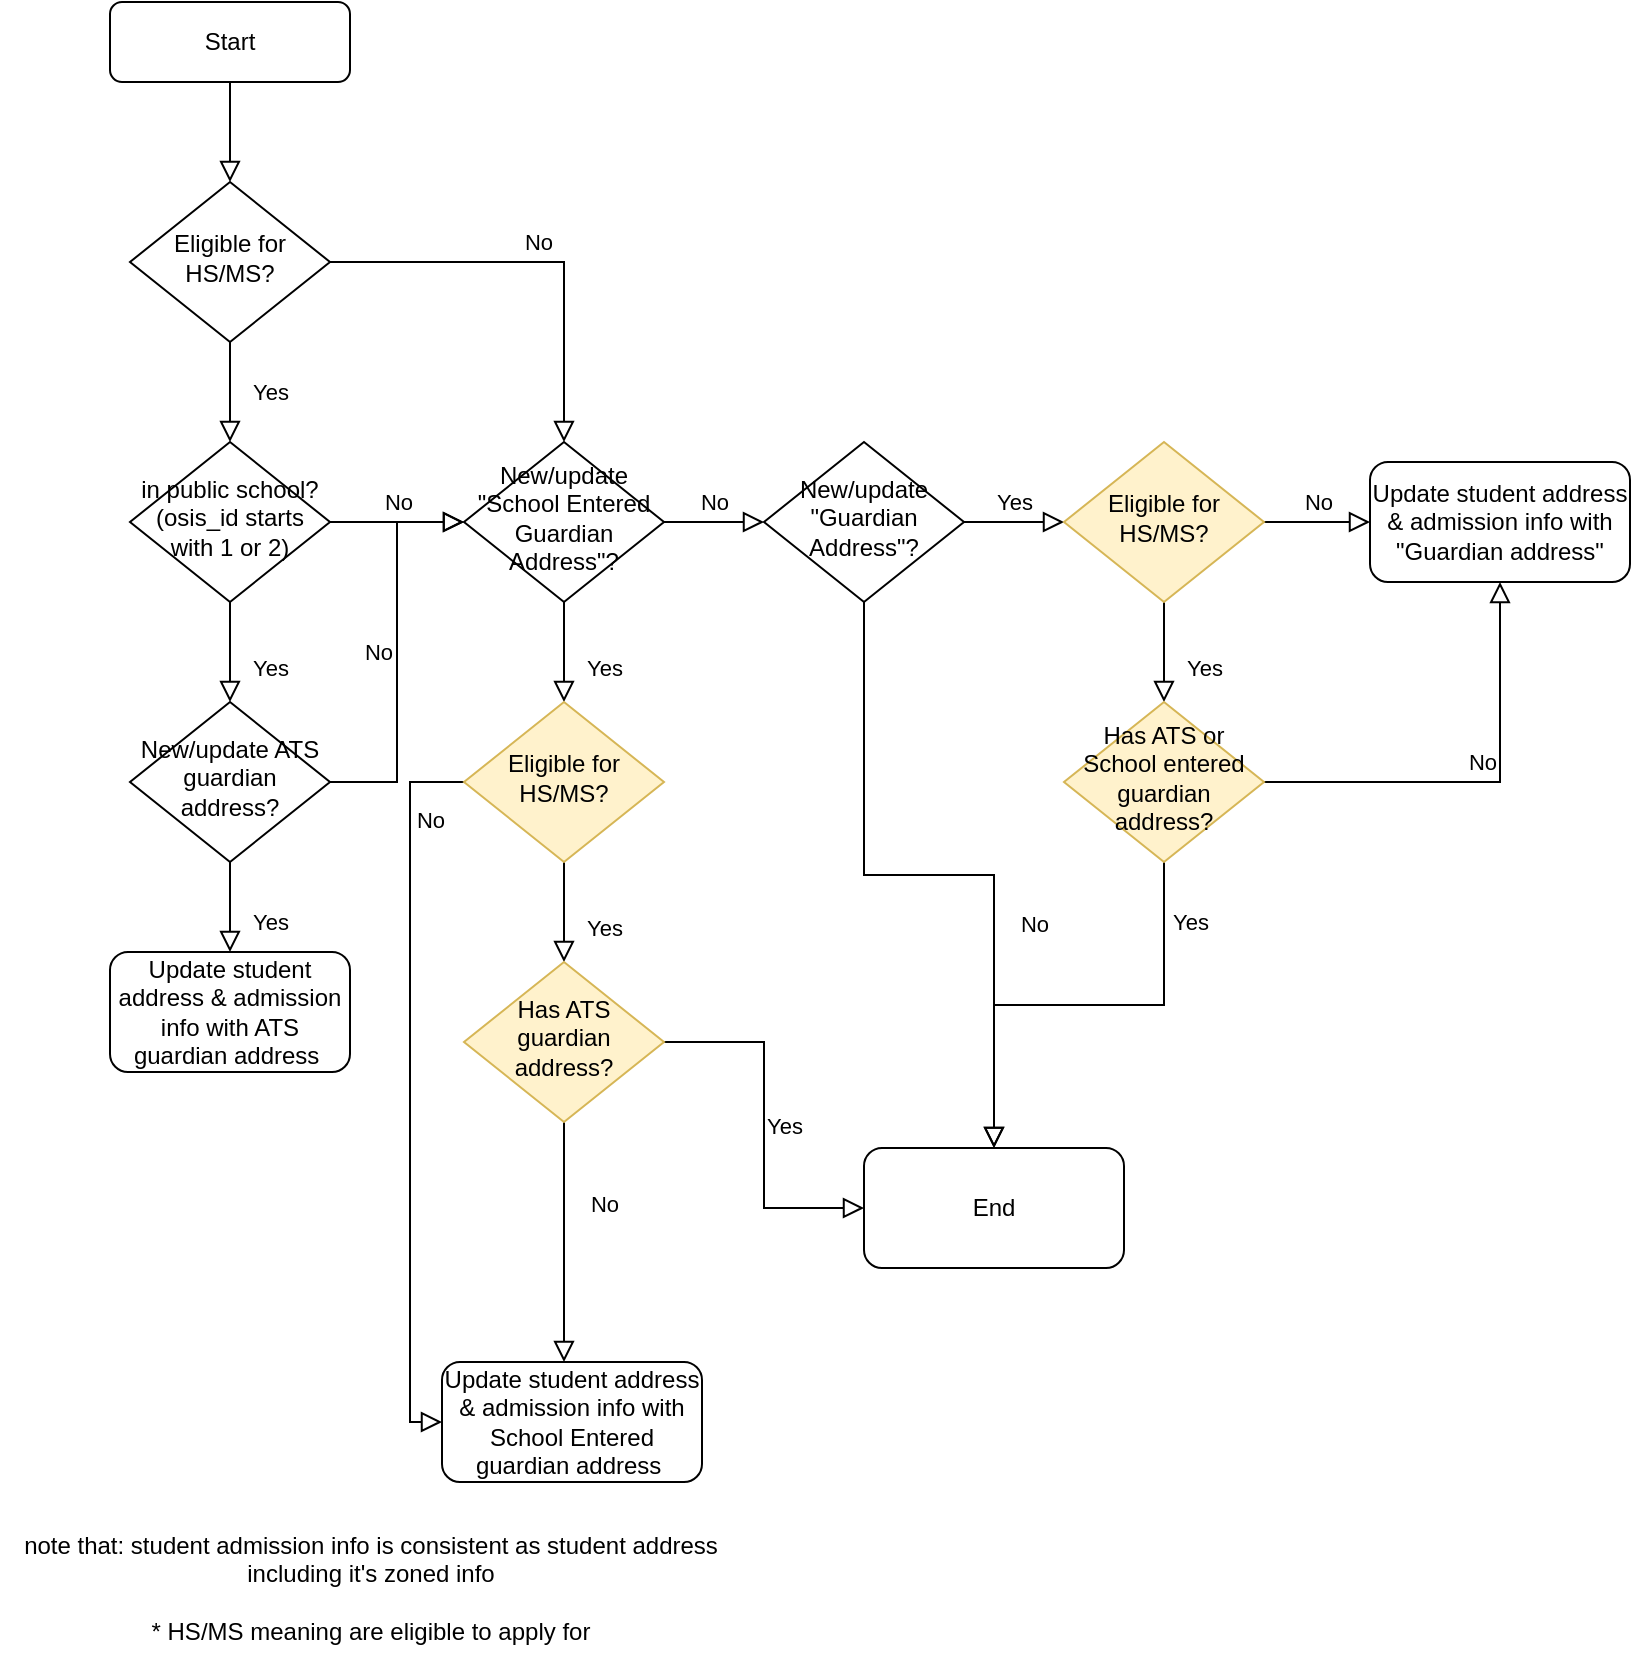 <mxfile version="20.5.1" type="github">
  <diagram id="C5RBs43oDa-KdzZeNtuy" name="Page-1">
    <mxGraphModel dx="2668" dy="658" grid="1" gridSize="10" guides="1" tooltips="1" connect="1" arrows="1" fold="1" page="1" pageScale="1" pageWidth="827" pageHeight="1169" math="0" shadow="0">
      <root>
        <mxCell id="WIyWlLk6GJQsqaUBKTNV-0" />
        <mxCell id="WIyWlLk6GJQsqaUBKTNV-1" parent="WIyWlLk6GJQsqaUBKTNV-0" />
        <mxCell id="WIyWlLk6GJQsqaUBKTNV-2" value="" style="rounded=0;html=1;jettySize=auto;orthogonalLoop=1;fontSize=11;endArrow=block;endFill=0;endSize=8;strokeWidth=1;shadow=0;labelBackgroundColor=none;edgeStyle=orthogonalEdgeStyle;" parent="WIyWlLk6GJQsqaUBKTNV-1" source="WIyWlLk6GJQsqaUBKTNV-3" target="WIyWlLk6GJQsqaUBKTNV-6" edge="1">
          <mxGeometry relative="1" as="geometry" />
        </mxCell>
        <mxCell id="WIyWlLk6GJQsqaUBKTNV-3" value="Start" style="rounded=1;whiteSpace=wrap;html=1;fontSize=12;glass=0;strokeWidth=1;shadow=0;" parent="WIyWlLk6GJQsqaUBKTNV-1" vertex="1">
          <mxGeometry x="-1475" y="22" width="120" height="40" as="geometry" />
        </mxCell>
        <mxCell id="WIyWlLk6GJQsqaUBKTNV-4" value="Yes" style="rounded=0;html=1;jettySize=auto;orthogonalLoop=1;fontSize=11;endArrow=block;endFill=0;endSize=8;strokeWidth=1;shadow=0;labelBackgroundColor=none;edgeStyle=orthogonalEdgeStyle;" parent="WIyWlLk6GJQsqaUBKTNV-1" source="WIyWlLk6GJQsqaUBKTNV-6" target="WIyWlLk6GJQsqaUBKTNV-10" edge="1">
          <mxGeometry y="20" relative="1" as="geometry">
            <mxPoint as="offset" />
          </mxGeometry>
        </mxCell>
        <mxCell id="WIyWlLk6GJQsqaUBKTNV-5" value="No" style="edgeStyle=orthogonalEdgeStyle;rounded=0;html=1;jettySize=auto;orthogonalLoop=1;fontSize=11;endArrow=block;endFill=0;endSize=8;strokeWidth=1;shadow=0;labelBackgroundColor=none;" parent="WIyWlLk6GJQsqaUBKTNV-1" source="WIyWlLk6GJQsqaUBKTNV-6" target="rzEQRnUU2mOkOvjP8USI-9" edge="1">
          <mxGeometry y="10" relative="1" as="geometry">
            <mxPoint as="offset" />
            <mxPoint x="-1315" y="152" as="targetPoint" />
          </mxGeometry>
        </mxCell>
        <mxCell id="WIyWlLk6GJQsqaUBKTNV-6" value="Eligible for HS/MS?" style="rhombus;whiteSpace=wrap;html=1;shadow=0;fontFamily=Helvetica;fontSize=12;align=center;strokeWidth=1;spacing=6;spacingTop=-4;" parent="WIyWlLk6GJQsqaUBKTNV-1" vertex="1">
          <mxGeometry x="-1465" y="112" width="100" height="80" as="geometry" />
        </mxCell>
        <mxCell id="WIyWlLk6GJQsqaUBKTNV-8" value="Yes" style="rounded=0;html=1;jettySize=auto;orthogonalLoop=1;fontSize=11;endArrow=block;endFill=0;endSize=8;strokeWidth=1;shadow=0;labelBackgroundColor=none;edgeStyle=orthogonalEdgeStyle;" parent="WIyWlLk6GJQsqaUBKTNV-1" source="WIyWlLk6GJQsqaUBKTNV-10" edge="1">
          <mxGeometry x="0.333" y="20" relative="1" as="geometry">
            <mxPoint as="offset" />
            <mxPoint x="-1415" y="372" as="targetPoint" />
          </mxGeometry>
        </mxCell>
        <mxCell id="WIyWlLk6GJQsqaUBKTNV-9" value="No" style="edgeStyle=orthogonalEdgeStyle;rounded=0;html=1;jettySize=auto;orthogonalLoop=1;fontSize=11;endArrow=block;endFill=0;endSize=8;strokeWidth=1;shadow=0;labelBackgroundColor=none;" parent="WIyWlLk6GJQsqaUBKTNV-1" source="WIyWlLk6GJQsqaUBKTNV-10" target="rzEQRnUU2mOkOvjP8USI-9" edge="1">
          <mxGeometry y="10" relative="1" as="geometry">
            <mxPoint as="offset" />
            <mxPoint x="-1348" y="282" as="sourcePoint" />
            <mxPoint x="-1298" y="282" as="targetPoint" />
          </mxGeometry>
        </mxCell>
        <mxCell id="WIyWlLk6GJQsqaUBKTNV-10" value="in public school?(osis_id starts with 1 or 2)" style="rhombus;whiteSpace=wrap;html=1;shadow=0;fontFamily=Helvetica;fontSize=12;align=center;strokeWidth=1;spacing=6;spacingTop=-4;" parent="WIyWlLk6GJQsqaUBKTNV-1" vertex="1">
          <mxGeometry x="-1465" y="242" width="100" height="80" as="geometry" />
        </mxCell>
        <mxCell id="rzEQRnUU2mOkOvjP8USI-1" value="note that: student admission info is consistent as student address&lt;br&gt;including it&#39;s zoned info&lt;br&gt;&lt;br&gt;* HS/MS meaning are eligible to apply for" style="text;html=1;align=center;verticalAlign=middle;resizable=0;points=[];autosize=1;strokeColor=none;fillColor=none;" parent="WIyWlLk6GJQsqaUBKTNV-1" vertex="1">
          <mxGeometry x="-1530" y="780" width="370" height="70" as="geometry" />
        </mxCell>
        <mxCell id="rzEQRnUU2mOkOvjP8USI-4" value="Yes" style="rounded=0;html=1;jettySize=auto;orthogonalLoop=1;fontSize=11;endArrow=block;endFill=0;endSize=8;strokeWidth=1;shadow=0;labelBackgroundColor=none;edgeStyle=orthogonalEdgeStyle;" parent="WIyWlLk6GJQsqaUBKTNV-1" source="rzEQRnUU2mOkOvjP8USI-6" target="rzEQRnUU2mOkOvjP8USI-26" edge="1">
          <mxGeometry x="0.333" y="20" relative="1" as="geometry">
            <mxPoint as="offset" />
            <mxPoint x="-1415" y="502" as="targetPoint" />
          </mxGeometry>
        </mxCell>
        <mxCell id="rzEQRnUU2mOkOvjP8USI-5" value="No" style="edgeStyle=orthogonalEdgeStyle;rounded=0;html=1;jettySize=auto;orthogonalLoop=1;fontSize=11;endArrow=block;endFill=0;endSize=8;strokeWidth=1;shadow=0;labelBackgroundColor=none;entryX=0;entryY=0.5;entryDx=0;entryDy=0;" parent="WIyWlLk6GJQsqaUBKTNV-1" source="rzEQRnUU2mOkOvjP8USI-6" target="rzEQRnUU2mOkOvjP8USI-9" edge="1">
          <mxGeometry y="10" relative="1" as="geometry">
            <mxPoint as="offset" />
            <mxPoint x="-1298" y="412" as="targetPoint" />
            <mxPoint x="-1348" y="412" as="sourcePoint" />
          </mxGeometry>
        </mxCell>
        <mxCell id="rzEQRnUU2mOkOvjP8USI-6" value="New/update ATS guardian address?" style="rhombus;whiteSpace=wrap;html=1;shadow=0;fontFamily=Helvetica;fontSize=12;align=center;strokeWidth=1;spacing=6;spacingTop=-4;" parent="WIyWlLk6GJQsqaUBKTNV-1" vertex="1">
          <mxGeometry x="-1465" y="372" width="100" height="80" as="geometry" />
        </mxCell>
        <mxCell id="rzEQRnUU2mOkOvjP8USI-7" value="Yes" style="rounded=0;html=1;jettySize=auto;orthogonalLoop=1;fontSize=11;endArrow=block;endFill=0;endSize=8;strokeWidth=1;shadow=0;labelBackgroundColor=none;edgeStyle=orthogonalEdgeStyle;" parent="WIyWlLk6GJQsqaUBKTNV-1" source="rzEQRnUU2mOkOvjP8USI-9" edge="1">
          <mxGeometry x="0.333" y="20" relative="1" as="geometry">
            <mxPoint as="offset" />
            <mxPoint x="-1248" y="372" as="targetPoint" />
          </mxGeometry>
        </mxCell>
        <mxCell id="rzEQRnUU2mOkOvjP8USI-8" value="No" style="edgeStyle=orthogonalEdgeStyle;rounded=0;html=1;jettySize=auto;orthogonalLoop=1;fontSize=11;endArrow=block;endFill=0;endSize=8;strokeWidth=1;shadow=0;labelBackgroundColor=none;" parent="WIyWlLk6GJQsqaUBKTNV-1" source="rzEQRnUU2mOkOvjP8USI-9" target="rzEQRnUU2mOkOvjP8USI-12" edge="1">
          <mxGeometry y="10" relative="1" as="geometry">
            <mxPoint as="offset" />
            <mxPoint x="-1148" y="282" as="targetPoint" />
          </mxGeometry>
        </mxCell>
        <mxCell id="rzEQRnUU2mOkOvjP8USI-9" value="New/update &quot;School Entered Guardian Address&quot;?" style="rhombus;whiteSpace=wrap;html=1;shadow=0;fontFamily=Helvetica;fontSize=12;align=center;strokeWidth=1;spacing=6;spacingTop=-4;" parent="WIyWlLk6GJQsqaUBKTNV-1" vertex="1">
          <mxGeometry x="-1298" y="242" width="100" height="80" as="geometry" />
        </mxCell>
        <mxCell id="rzEQRnUU2mOkOvjP8USI-10" value="No" style="rounded=0;html=1;jettySize=auto;orthogonalLoop=1;fontSize=11;endArrow=block;endFill=0;endSize=8;strokeWidth=1;shadow=0;labelBackgroundColor=none;edgeStyle=orthogonalEdgeStyle;" parent="WIyWlLk6GJQsqaUBKTNV-1" source="rzEQRnUU2mOkOvjP8USI-12" target="rzEQRnUU2mOkOvjP8USI-29" edge="1">
          <mxGeometry x="0.333" y="20" relative="1" as="geometry">
            <mxPoint as="offset" />
            <mxPoint x="-1098" y="372" as="targetPoint" />
          </mxGeometry>
        </mxCell>
        <mxCell id="rzEQRnUU2mOkOvjP8USI-11" value="Yes" style="edgeStyle=orthogonalEdgeStyle;rounded=0;html=1;jettySize=auto;orthogonalLoop=1;fontSize=11;endArrow=block;endFill=0;endSize=8;strokeWidth=1;shadow=0;labelBackgroundColor=none;" parent="WIyWlLk6GJQsqaUBKTNV-1" source="rzEQRnUU2mOkOvjP8USI-12" target="rzEQRnUU2mOkOvjP8USI-15" edge="1">
          <mxGeometry y="10" relative="1" as="geometry">
            <mxPoint as="offset" />
            <mxPoint x="-998" y="282" as="targetPoint" />
          </mxGeometry>
        </mxCell>
        <mxCell id="rzEQRnUU2mOkOvjP8USI-12" value="New/update &quot;Guardian Address&quot;?" style="rhombus;whiteSpace=wrap;html=1;shadow=0;fontFamily=Helvetica;fontSize=12;align=center;strokeWidth=1;spacing=6;spacingTop=-4;" parent="WIyWlLk6GJQsqaUBKTNV-1" vertex="1">
          <mxGeometry x="-1148" y="242" width="100" height="80" as="geometry" />
        </mxCell>
        <mxCell id="rzEQRnUU2mOkOvjP8USI-13" value="Yes" style="rounded=0;html=1;jettySize=auto;orthogonalLoop=1;fontSize=11;endArrow=block;endFill=0;endSize=8;strokeWidth=1;shadow=0;labelBackgroundColor=none;edgeStyle=orthogonalEdgeStyle;" parent="WIyWlLk6GJQsqaUBKTNV-1" source="rzEQRnUU2mOkOvjP8USI-15" edge="1">
          <mxGeometry x="0.333" y="20" relative="1" as="geometry">
            <mxPoint as="offset" />
            <mxPoint x="-948" y="372" as="targetPoint" />
          </mxGeometry>
        </mxCell>
        <mxCell id="rzEQRnUU2mOkOvjP8USI-14" value="No" style="edgeStyle=orthogonalEdgeStyle;rounded=0;html=1;jettySize=auto;orthogonalLoop=1;fontSize=11;endArrow=block;endFill=0;endSize=8;strokeWidth=1;shadow=0;labelBackgroundColor=none;" parent="WIyWlLk6GJQsqaUBKTNV-1" source="rzEQRnUU2mOkOvjP8USI-15" target="rzEQRnUU2mOkOvjP8USI-30" edge="1">
          <mxGeometry y="10" relative="1" as="geometry">
            <mxPoint as="offset" />
            <mxPoint x="-848" y="282" as="targetPoint" />
          </mxGeometry>
        </mxCell>
        <mxCell id="rzEQRnUU2mOkOvjP8USI-15" value="Eligible for HS/MS?" style="rhombus;whiteSpace=wrap;html=1;shadow=0;fontFamily=Helvetica;fontSize=12;align=center;strokeWidth=1;spacing=6;spacingTop=-4;fillColor=#fff2cc;strokeColor=#d6b656;" parent="WIyWlLk6GJQsqaUBKTNV-1" vertex="1">
          <mxGeometry x="-998" y="242" width="100" height="80" as="geometry" />
        </mxCell>
        <mxCell id="rzEQRnUU2mOkOvjP8USI-16" value="Yes" style="rounded=0;html=1;jettySize=auto;orthogonalLoop=1;fontSize=11;endArrow=block;endFill=0;endSize=8;strokeWidth=1;shadow=0;labelBackgroundColor=none;edgeStyle=orthogonalEdgeStyle;" parent="WIyWlLk6GJQsqaUBKTNV-1" source="rzEQRnUU2mOkOvjP8USI-18" target="rzEQRnUU2mOkOvjP8USI-29" edge="1">
          <mxGeometry x="-0.737" y="13" relative="1" as="geometry">
            <mxPoint as="offset" />
            <mxPoint x="-948" y="502" as="targetPoint" />
          </mxGeometry>
        </mxCell>
        <mxCell id="rzEQRnUU2mOkOvjP8USI-17" value="No" style="edgeStyle=orthogonalEdgeStyle;rounded=0;html=1;jettySize=auto;orthogonalLoop=1;fontSize=11;endArrow=block;endFill=0;endSize=8;strokeWidth=1;shadow=0;labelBackgroundColor=none;" parent="WIyWlLk6GJQsqaUBKTNV-1" source="rzEQRnUU2mOkOvjP8USI-18" target="rzEQRnUU2mOkOvjP8USI-30" edge="1">
          <mxGeometry y="10" relative="1" as="geometry">
            <mxPoint as="offset" />
            <mxPoint x="-848" y="412" as="targetPoint" />
          </mxGeometry>
        </mxCell>
        <mxCell id="rzEQRnUU2mOkOvjP8USI-18" value="Has ATS or School entered guardian address?" style="rhombus;whiteSpace=wrap;html=1;shadow=0;fontFamily=Helvetica;fontSize=12;align=center;strokeWidth=1;spacing=6;spacingTop=-4;fillColor=#fff2cc;strokeColor=#d6b656;" parent="WIyWlLk6GJQsqaUBKTNV-1" vertex="1">
          <mxGeometry x="-998" y="372" width="100" height="80" as="geometry" />
        </mxCell>
        <mxCell id="rzEQRnUU2mOkOvjP8USI-19" value="Yes" style="rounded=0;html=1;jettySize=auto;orthogonalLoop=1;fontSize=11;endArrow=block;endFill=0;endSize=8;strokeWidth=1;shadow=0;labelBackgroundColor=none;edgeStyle=orthogonalEdgeStyle;" parent="WIyWlLk6GJQsqaUBKTNV-1" source="rzEQRnUU2mOkOvjP8USI-21" edge="1">
          <mxGeometry x="0.333" y="20" relative="1" as="geometry">
            <mxPoint as="offset" />
            <mxPoint x="-1248" y="502" as="targetPoint" />
          </mxGeometry>
        </mxCell>
        <mxCell id="rzEQRnUU2mOkOvjP8USI-20" value="No" style="edgeStyle=orthogonalEdgeStyle;rounded=0;html=1;jettySize=auto;orthogonalLoop=1;fontSize=11;endArrow=block;endFill=0;endSize=8;strokeWidth=1;shadow=0;labelBackgroundColor=none;entryX=0;entryY=0.5;entryDx=0;entryDy=0;exitX=0;exitY=0.5;exitDx=0;exitDy=0;" parent="WIyWlLk6GJQsqaUBKTNV-1" source="rzEQRnUU2mOkOvjP8USI-21" target="rzEQRnUU2mOkOvjP8USI-28" edge="1">
          <mxGeometry x="-0.746" y="10" relative="1" as="geometry">
            <mxPoint as="offset" />
            <mxPoint x="-1148" y="412" as="targetPoint" />
            <Array as="points">
              <mxPoint x="-1325" y="412" />
              <mxPoint x="-1325" y="732" />
            </Array>
          </mxGeometry>
        </mxCell>
        <mxCell id="rzEQRnUU2mOkOvjP8USI-21" value="Eligible for HS/MS?" style="rhombus;whiteSpace=wrap;html=1;shadow=0;fontFamily=Helvetica;fontSize=12;align=center;strokeWidth=1;spacing=6;spacingTop=-4;fillColor=#fff2cc;strokeColor=#d6b656;" parent="WIyWlLk6GJQsqaUBKTNV-1" vertex="1">
          <mxGeometry x="-1298" y="372" width="100" height="80" as="geometry" />
        </mxCell>
        <mxCell id="rzEQRnUU2mOkOvjP8USI-22" value="No" style="rounded=0;html=1;jettySize=auto;orthogonalLoop=1;fontSize=11;endArrow=block;endFill=0;endSize=8;strokeWidth=1;shadow=0;labelBackgroundColor=none;edgeStyle=orthogonalEdgeStyle;exitX=0.5;exitY=1;exitDx=0;exitDy=0;" parent="WIyWlLk6GJQsqaUBKTNV-1" source="rzEQRnUU2mOkOvjP8USI-24" target="rzEQRnUU2mOkOvjP8USI-28" edge="1">
          <mxGeometry x="-0.319" y="20" relative="1" as="geometry">
            <mxPoint as="offset" />
            <mxPoint x="-1253.96" y="700.98" as="targetPoint" />
            <mxPoint x="-1243" y="579.6" as="sourcePoint" />
            <Array as="points">
              <mxPoint x="-1248" y="662" />
              <mxPoint x="-1248" y="662" />
            </Array>
          </mxGeometry>
        </mxCell>
        <mxCell id="rzEQRnUU2mOkOvjP8USI-23" value="Yes" style="edgeStyle=orthogonalEdgeStyle;rounded=0;html=1;jettySize=auto;orthogonalLoop=1;fontSize=11;endArrow=block;endFill=0;endSize=8;strokeWidth=1;shadow=0;labelBackgroundColor=none;entryX=0;entryY=0.5;entryDx=0;entryDy=0;" parent="WIyWlLk6GJQsqaUBKTNV-1" source="rzEQRnUU2mOkOvjP8USI-24" target="rzEQRnUU2mOkOvjP8USI-29" edge="1">
          <mxGeometry y="10" relative="1" as="geometry">
            <mxPoint as="offset" />
            <mxPoint x="-1148" y="542" as="targetPoint" />
          </mxGeometry>
        </mxCell>
        <mxCell id="rzEQRnUU2mOkOvjP8USI-24" value="Has ATS guardian address?" style="rhombus;whiteSpace=wrap;html=1;shadow=0;fontFamily=Helvetica;fontSize=12;align=center;strokeWidth=1;spacing=6;spacingTop=-4;fillColor=#fff2cc;strokeColor=#d6b656;" parent="WIyWlLk6GJQsqaUBKTNV-1" vertex="1">
          <mxGeometry x="-1298" y="502" width="100" height="80" as="geometry" />
        </mxCell>
        <mxCell id="rzEQRnUU2mOkOvjP8USI-26" value="Update student address &amp;amp; admission info with ATS guardian address&amp;nbsp;" style="rounded=1;whiteSpace=wrap;html=1;" parent="WIyWlLk6GJQsqaUBKTNV-1" vertex="1">
          <mxGeometry x="-1475" y="497" width="120" height="60" as="geometry" />
        </mxCell>
        <mxCell id="rzEQRnUU2mOkOvjP8USI-28" value="Update student address &amp;amp; admission info with School Entered guardian address&amp;nbsp;" style="rounded=1;whiteSpace=wrap;html=1;" parent="WIyWlLk6GJQsqaUBKTNV-1" vertex="1">
          <mxGeometry x="-1309" y="702" width="130" height="60" as="geometry" />
        </mxCell>
        <mxCell id="rzEQRnUU2mOkOvjP8USI-29" value="End" style="rounded=1;whiteSpace=wrap;html=1;" parent="WIyWlLk6GJQsqaUBKTNV-1" vertex="1">
          <mxGeometry x="-1098" y="595" width="130" height="60" as="geometry" />
        </mxCell>
        <mxCell id="rzEQRnUU2mOkOvjP8USI-30" value="Update student address &amp;amp; admission info with &quot;Guardian address&quot;" style="rounded=1;whiteSpace=wrap;html=1;" parent="WIyWlLk6GJQsqaUBKTNV-1" vertex="1">
          <mxGeometry x="-845" y="252" width="130" height="60" as="geometry" />
        </mxCell>
      </root>
    </mxGraphModel>
  </diagram>
</mxfile>
